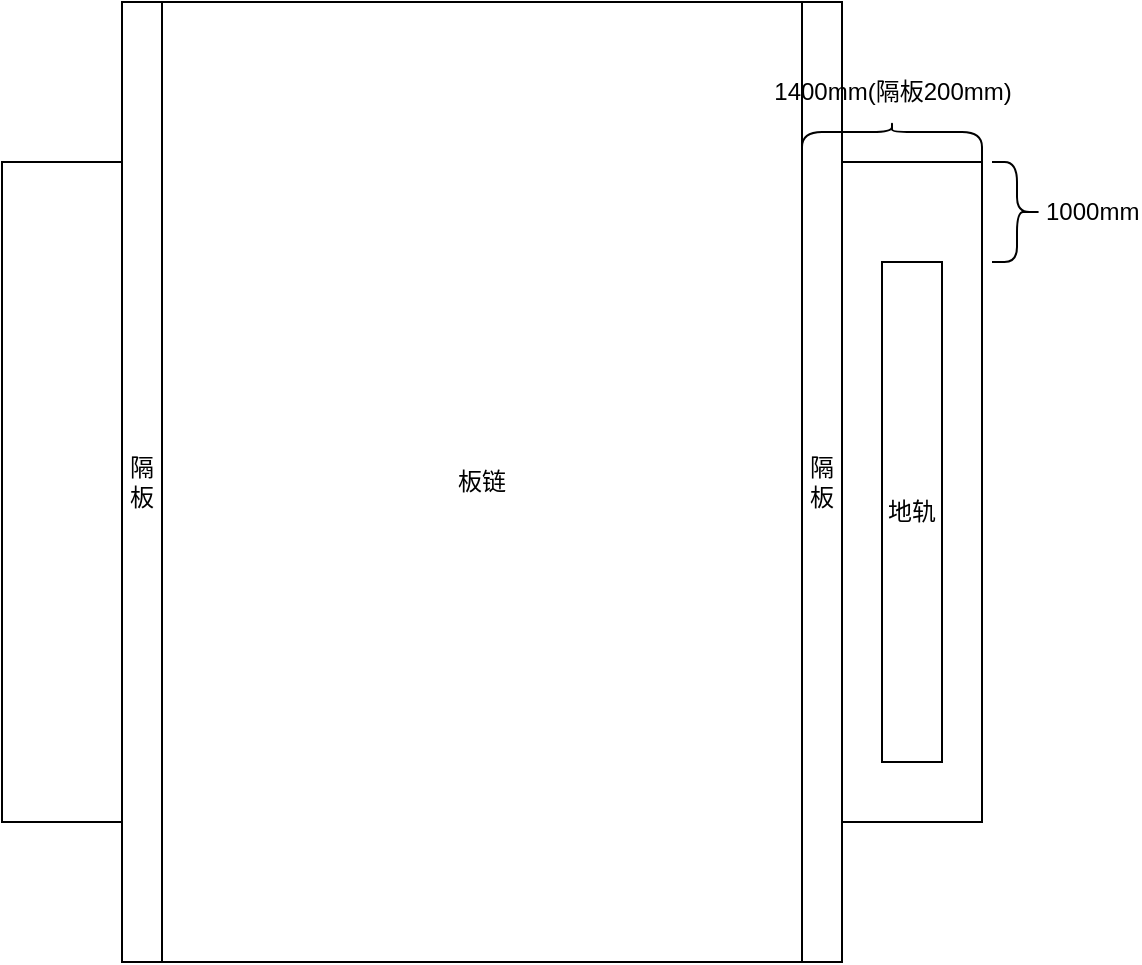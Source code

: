 <mxfile version="27.1.6">
  <diagram name="第 1 页" id="FyYwuIMv7pIzDTBWUkwP">
    <mxGraphModel dx="1028" dy="528" grid="1" gridSize="10" guides="1" tooltips="1" connect="1" arrows="1" fold="1" page="1" pageScale="1" pageWidth="827" pageHeight="1169" math="0" shadow="0">
      <root>
        <mxCell id="0" />
        <mxCell id="1" parent="0" />
        <mxCell id="1FttGRvpAy5LGu-Mhhtg-7" value="地轨" style="rounded=0;whiteSpace=wrap;html=1;" vertex="1" parent="1">
          <mxGeometry x="160" y="100" width="490" height="330" as="geometry" />
        </mxCell>
        <mxCell id="1FttGRvpAy5LGu-Mhhtg-3" value="隔板" style="rounded=0;whiteSpace=wrap;html=1;" vertex="1" parent="1">
          <mxGeometry x="560" y="20" width="20" height="480" as="geometry" />
        </mxCell>
        <mxCell id="1FttGRvpAy5LGu-Mhhtg-4" value="板链" style="rounded=0;whiteSpace=wrap;html=1;" vertex="1" parent="1">
          <mxGeometry x="240" y="20" width="320" height="480" as="geometry" />
        </mxCell>
        <mxCell id="1FttGRvpAy5LGu-Mhhtg-5" value="隔板" style="rounded=0;whiteSpace=wrap;html=1;" vertex="1" parent="1">
          <mxGeometry x="220" y="20" width="20" height="480" as="geometry" />
        </mxCell>
        <mxCell id="1FttGRvpAy5LGu-Mhhtg-6" value="地轨" style="rounded=0;whiteSpace=wrap;html=1;" vertex="1" parent="1">
          <mxGeometry x="600" y="150" width="30" height="250" as="geometry" />
        </mxCell>
        <mxCell id="1FttGRvpAy5LGu-Mhhtg-8" value="" style="shape=curlyBracket;whiteSpace=wrap;html=1;rounded=1;flipH=1;labelPosition=right;verticalLabelPosition=middle;align=left;verticalAlign=middle;rotation=-90;size=0.25;" vertex="1" parent="1">
          <mxGeometry x="595" y="45" width="20" height="90" as="geometry" />
        </mxCell>
        <mxCell id="1FttGRvpAy5LGu-Mhhtg-9" value="1400mm(隔板200mm)" style="text;html=1;align=center;verticalAlign=middle;resizable=0;points=[];autosize=1;strokeColor=none;fillColor=none;" vertex="1" parent="1">
          <mxGeometry x="535" y="50" width="140" height="30" as="geometry" />
        </mxCell>
        <mxCell id="1FttGRvpAy5LGu-Mhhtg-10" value="1000mm" style="shape=curlyBracket;whiteSpace=wrap;html=1;rounded=1;flipH=1;labelPosition=right;verticalLabelPosition=middle;align=left;verticalAlign=middle;" vertex="1" parent="1">
          <mxGeometry x="655" y="100" width="25" height="50" as="geometry" />
        </mxCell>
      </root>
    </mxGraphModel>
  </diagram>
</mxfile>
